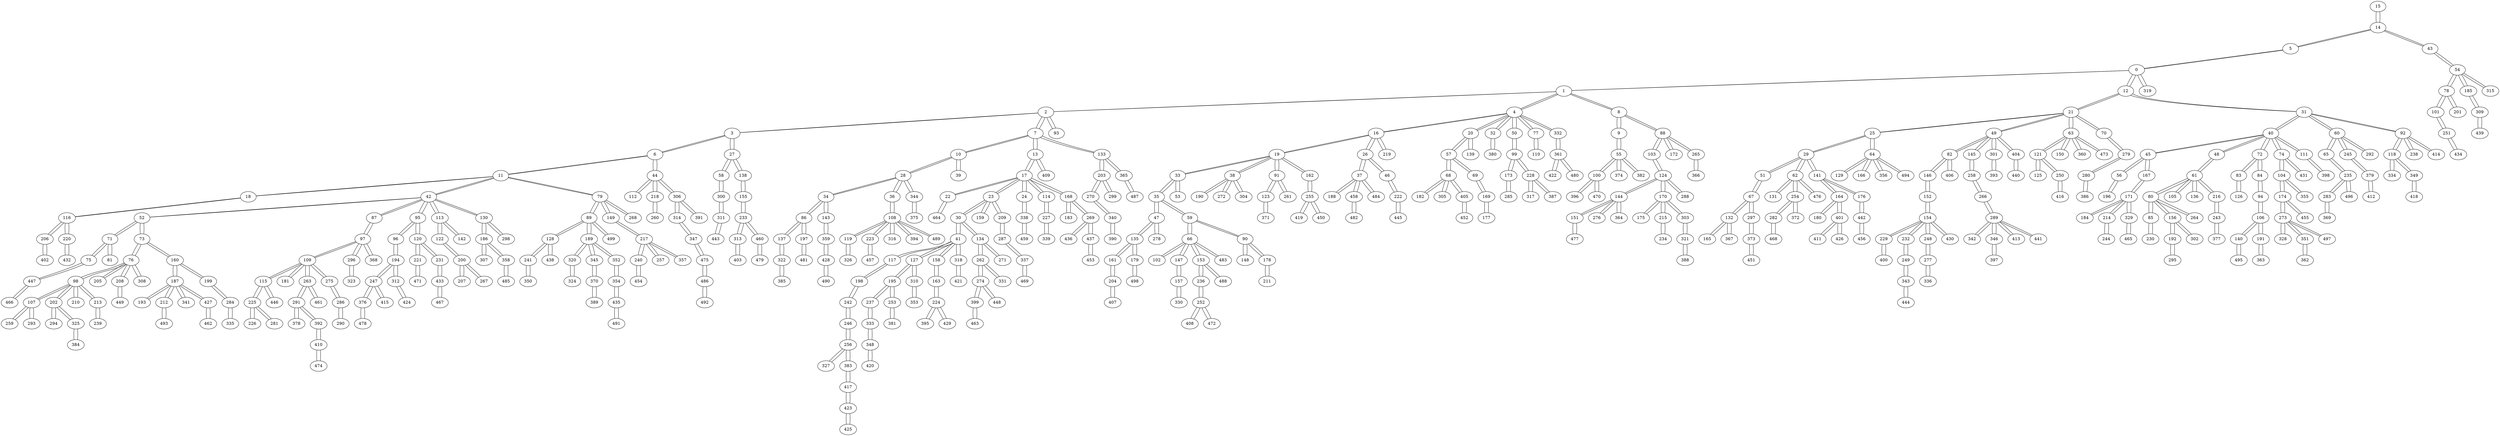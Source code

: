 graph {
15 -- 14
14 -- 15
14 -- 5
14 -- 43
5 -- 14
5 -- 0
0 -- 5
0 -- 1
0 -- 12
0 -- 319
1 -- 0
1 -- 2
1 -- 4
1 -- 8
2 -- 1
2 -- 3
2 -- 7
2 -- 93
3 -- 2
3 -- 6
3 -- 27
6 -- 3
6 -- 11
6 -- 44
11 -- 6
11 -- 18
11 -- 42
11 -- 79
18 -- 11
18 -- 116
116 -- 18
116 -- 206
116 -- 220
206 -- 116
206 -- 402
402 -- 206
220 -- 116
220 -- 432
432 -- 220
42 -- 11
42 -- 52
42 -- 87
42 -- 95
42 -- 113
42 -- 130
52 -- 42
52 -- 71
52 -- 73
71 -- 52
71 -- 75
71 -- 81
75 -- 71
75 -- 447
447 -- 75
447 -- 466
466 -- 447
81 -- 71
73 -- 52
73 -- 76
73 -- 160
76 -- 73
76 -- 98
76 -- 205
76 -- 208
76 -- 308
98 -- 76
98 -- 107
98 -- 202
98 -- 210
98 -- 213
107 -- 98
107 -- 259
107 -- 293
259 -- 107
293 -- 107
202 -- 98
202 -- 294
202 -- 325
294 -- 202
325 -- 202
325 -- 384
384 -- 325
210 -- 98
213 -- 98
213 -- 239
239 -- 213
205 -- 76
208 -- 76
208 -- 449
449 -- 208
308 -- 76
160 -- 73
160 -- 187
160 -- 199
187 -- 160
187 -- 193
187 -- 212
187 -- 341
187 -- 427
193 -- 187
212 -- 187
212 -- 493
493 -- 212
341 -- 187
427 -- 187
427 -- 462
462 -- 427
199 -- 160
199 -- 284
284 -- 199
284 -- 335
335 -- 284
87 -- 42
87 -- 97
97 -- 87
97 -- 109
97 -- 296
97 -- 368
109 -- 97
109 -- 115
109 -- 181
109 -- 263
109 -- 275
115 -- 109
115 -- 225
115 -- 446
225 -- 115
225 -- 226
225 -- 281
226 -- 225
281 -- 225
446 -- 115
181 -- 109
263 -- 109
263 -- 291
263 -- 461
291 -- 263
291 -- 378
291 -- 392
378 -- 291
392 -- 291
392 -- 410
410 -- 392
410 -- 474
474 -- 410
461 -- 263
275 -- 109
275 -- 286
286 -- 275
286 -- 290
290 -- 286
296 -- 97
296 -- 323
323 -- 296
368 -- 97
95 -- 42
95 -- 96
95 -- 120
96 -- 95
96 -- 194
194 -- 96
194 -- 247
194 -- 312
247 -- 194
247 -- 376
247 -- 415
376 -- 247
376 -- 478
478 -- 376
415 -- 247
312 -- 194
312 -- 424
424 -- 312
120 -- 95
120 -- 221
120 -- 231
221 -- 120
221 -- 471
471 -- 221
231 -- 120
231 -- 433
433 -- 231
433 -- 467
467 -- 433
113 -- 42
113 -- 122
113 -- 142
122 -- 113
122 -- 200
200 -- 122
200 -- 207
200 -- 267
207 -- 200
267 -- 200
142 -- 113
130 -- 42
130 -- 186
130 -- 298
186 -- 130
186 -- 307
186 -- 358
307 -- 186
358 -- 186
358 -- 485
485 -- 358
298 -- 130
79 -- 11
79 -- 89
79 -- 149
79 -- 268
89 -- 79
89 -- 128
89 -- 189
89 -- 499
128 -- 89
128 -- 241
128 -- 438
241 -- 128
241 -- 350
350 -- 241
438 -- 128
189 -- 89
189 -- 320
189 -- 345
189 -- 352
320 -- 189
320 -- 324
324 -- 320
345 -- 189
345 -- 370
370 -- 345
370 -- 389
389 -- 370
352 -- 189
352 -- 354
354 -- 352
354 -- 435
435 -- 354
435 -- 491
491 -- 435
499 -- 89
149 -- 79
149 -- 217
217 -- 149
217 -- 240
217 -- 257
217 -- 357
240 -- 217
240 -- 454
454 -- 240
257 -- 217
357 -- 217
268 -- 79
44 -- 6
44 -- 112
44 -- 218
44 -- 306
112 -- 44
218 -- 44
218 -- 260
260 -- 218
306 -- 44
306 -- 314
306 -- 391
314 -- 306
314 -- 347
347 -- 314
347 -- 475
475 -- 347
475 -- 486
486 -- 475
486 -- 492
492 -- 486
391 -- 306
27 -- 3
27 -- 58
27 -- 138
58 -- 27
58 -- 300
300 -- 58
300 -- 311
311 -- 300
311 -- 443
443 -- 311
138 -- 27
138 -- 155
155 -- 138
155 -- 233
233 -- 155
233 -- 313
233 -- 460
313 -- 233
313 -- 403
403 -- 313
460 -- 233
460 -- 479
479 -- 460
7 -- 2
7 -- 10
7 -- 13
7 -- 133
10 -- 7
10 -- 28
10 -- 39
28 -- 10
28 -- 34
28 -- 36
28 -- 344
34 -- 28
34 -- 86
34 -- 143
86 -- 34
86 -- 137
86 -- 197
137 -- 86
137 -- 322
322 -- 137
322 -- 385
385 -- 322
197 -- 86
197 -- 481
481 -- 197
143 -- 34
143 -- 359
359 -- 143
359 -- 428
428 -- 359
428 -- 490
490 -- 428
36 -- 28
36 -- 108
108 -- 36
108 -- 119
108 -- 223
108 -- 316
108 -- 394
108 -- 489
119 -- 108
119 -- 326
326 -- 119
223 -- 108
223 -- 457
457 -- 223
316 -- 108
394 -- 108
489 -- 108
344 -- 28
344 -- 375
375 -- 344
39 -- 10
13 -- 7
13 -- 17
13 -- 409
17 -- 13
17 -- 22
17 -- 23
17 -- 24
17 -- 114
17 -- 168
22 -- 17
22 -- 464
464 -- 22
23 -- 17
23 -- 30
23 -- 159
23 -- 209
30 -- 23
30 -- 41
30 -- 134
41 -- 30
41 -- 117
41 -- 127
41 -- 158
41 -- 318
117 -- 41
117 -- 198
198 -- 117
198 -- 242
242 -- 198
242 -- 246
246 -- 242
246 -- 256
256 -- 246
256 -- 327
256 -- 383
327 -- 256
383 -- 256
383 -- 417
417 -- 383
417 -- 423
423 -- 417
423 -- 425
425 -- 423
127 -- 41
127 -- 195
127 -- 310
195 -- 127
195 -- 237
195 -- 253
237 -- 195
237 -- 333
333 -- 237
333 -- 348
348 -- 333
348 -- 420
420 -- 348
253 -- 195
253 -- 381
381 -- 253
310 -- 127
310 -- 353
353 -- 310
158 -- 41
158 -- 163
163 -- 158
163 -- 224
224 -- 163
224 -- 395
224 -- 429
395 -- 224
429 -- 224
318 -- 41
318 -- 421
421 -- 318
134 -- 30
134 -- 262
134 -- 271
262 -- 134
262 -- 274
262 -- 331
274 -- 262
274 -- 399
274 -- 448
399 -- 274
399 -- 463
463 -- 399
448 -- 274
331 -- 262
271 -- 134
159 -- 23
209 -- 23
209 -- 287
287 -- 209
287 -- 337
337 -- 287
337 -- 469
469 -- 337
24 -- 17
24 -- 338
338 -- 24
338 -- 459
459 -- 338
114 -- 17
114 -- 227
227 -- 114
227 -- 339
339 -- 227
168 -- 17
168 -- 183
168 -- 269
183 -- 168
269 -- 168
269 -- 436
269 -- 437
436 -- 269
437 -- 269
437 -- 453
453 -- 437
409 -- 13
133 -- 7
133 -- 203
133 -- 365
203 -- 133
203 -- 270
203 -- 299
270 -- 203
270 -- 340
340 -- 270
340 -- 390
390 -- 340
299 -- 203
365 -- 133
365 -- 487
487 -- 365
93 -- 2
4 -- 1
4 -- 16
4 -- 20
4 -- 32
4 -- 50
4 -- 77
4 -- 332
16 -- 4
16 -- 19
16 -- 26
16 -- 219
19 -- 16
19 -- 33
19 -- 38
19 -- 91
19 -- 162
33 -- 19
33 -- 35
33 -- 53
35 -- 33
35 -- 47
35 -- 59
47 -- 35
47 -- 135
47 -- 278
135 -- 47
135 -- 161
135 -- 179
161 -- 135
161 -- 204
204 -- 161
204 -- 407
407 -- 204
179 -- 135
179 -- 498
498 -- 179
278 -- 47
59 -- 35
59 -- 66
59 -- 90
66 -- 59
66 -- 102
66 -- 147
66 -- 153
66 -- 483
102 -- 66
147 -- 66
147 -- 157
157 -- 147
157 -- 330
330 -- 157
153 -- 66
153 -- 236
153 -- 488
236 -- 153
236 -- 252
252 -- 236
252 -- 408
252 -- 472
408 -- 252
472 -- 252
488 -- 153
483 -- 66
90 -- 59
90 -- 148
90 -- 178
148 -- 90
178 -- 90
178 -- 211
211 -- 178
53 -- 33
38 -- 19
38 -- 190
38 -- 272
38 -- 304
190 -- 38
272 -- 38
304 -- 38
91 -- 19
91 -- 123
91 -- 261
123 -- 91
123 -- 371
371 -- 123
261 -- 91
162 -- 19
162 -- 255
255 -- 162
255 -- 419
255 -- 450
419 -- 255
450 -- 255
26 -- 16
26 -- 37
26 -- 46
37 -- 26
37 -- 188
37 -- 458
37 -- 484
188 -- 37
458 -- 37
458 -- 482
482 -- 458
484 -- 37
46 -- 26
46 -- 222
222 -- 46
222 -- 445
445 -- 222
219 -- 16
20 -- 4
20 -- 57
20 -- 139
57 -- 20
57 -- 68
57 -- 69
68 -- 57
68 -- 182
68 -- 305
68 -- 405
182 -- 68
305 -- 68
405 -- 68
405 -- 452
452 -- 405
69 -- 57
69 -- 169
169 -- 69
169 -- 177
177 -- 169
139 -- 20
32 -- 4
32 -- 380
380 -- 32
50 -- 4
50 -- 99
99 -- 50
99 -- 173
99 -- 228
173 -- 99
173 -- 285
285 -- 173
228 -- 99
228 -- 317
228 -- 387
317 -- 228
387 -- 228
77 -- 4
77 -- 110
110 -- 77
332 -- 4
332 -- 361
361 -- 332
361 -- 422
361 -- 480
422 -- 361
480 -- 361
8 -- 1
8 -- 9
8 -- 88
9 -- 8
9 -- 55
55 -- 9
55 -- 100
55 -- 374
55 -- 382
100 -- 55
100 -- 396
100 -- 470
396 -- 100
470 -- 100
374 -- 55
382 -- 55
88 -- 8
88 -- 103
88 -- 172
88 -- 265
103 -- 88
103 -- 124
124 -- 103
124 -- 144
124 -- 170
124 -- 288
144 -- 124
144 -- 151
144 -- 276
144 -- 364
151 -- 144
151 -- 477
477 -- 151
276 -- 144
364 -- 144
170 -- 124
170 -- 175
170 -- 215
170 -- 303
175 -- 170
215 -- 170
215 -- 234
234 -- 215
303 -- 170
303 -- 321
321 -- 303
321 -- 388
388 -- 321
288 -- 124
172 -- 88
265 -- 88
265 -- 366
366 -- 265
12 -- 0
12 -- 21
12 -- 31
21 -- 12
21 -- 25
21 -- 49
21 -- 63
21 -- 70
25 -- 21
25 -- 29
25 -- 64
29 -- 25
29 -- 51
29 -- 62
29 -- 141
51 -- 29
51 -- 67
67 -- 51
67 -- 132
67 -- 297
132 -- 67
132 -- 165
132 -- 367
165 -- 132
367 -- 132
297 -- 67
297 -- 373
373 -- 297
373 -- 451
451 -- 373
62 -- 29
62 -- 131
62 -- 254
62 -- 476
131 -- 62
254 -- 62
254 -- 282
254 -- 372
282 -- 254
282 -- 468
468 -- 282
372 -- 254
476 -- 62
141 -- 29
141 -- 164
141 -- 176
164 -- 141
164 -- 180
164 -- 401
180 -- 164
401 -- 164
401 -- 411
401 -- 426
411 -- 401
426 -- 401
176 -- 141
176 -- 442
442 -- 176
442 -- 456
456 -- 442
64 -- 25
64 -- 129
64 -- 166
64 -- 356
64 -- 494
129 -- 64
166 -- 64
356 -- 64
494 -- 64
49 -- 21
49 -- 82
49 -- 145
49 -- 301
49 -- 404
82 -- 49
82 -- 146
82 -- 406
146 -- 82
146 -- 152
152 -- 146
152 -- 154
154 -- 152
154 -- 229
154 -- 232
154 -- 248
154 -- 430
229 -- 154
229 -- 400
400 -- 229
232 -- 154
232 -- 249
249 -- 232
249 -- 343
343 -- 249
343 -- 444
444 -- 343
248 -- 154
248 -- 277
277 -- 248
277 -- 336
336 -- 277
430 -- 154
406 -- 82
145 -- 49
145 -- 258
258 -- 145
258 -- 266
266 -- 258
266 -- 289
289 -- 266
289 -- 342
289 -- 346
289 -- 413
289 -- 441
342 -- 289
346 -- 289
346 -- 397
397 -- 346
413 -- 289
441 -- 289
301 -- 49
301 -- 393
393 -- 301
404 -- 49
404 -- 440
440 -- 404
63 -- 21
63 -- 121
63 -- 150
63 -- 360
63 -- 473
121 -- 63
121 -- 125
121 -- 250
125 -- 121
250 -- 121
250 -- 416
416 -- 250
150 -- 63
360 -- 63
473 -- 63
70 -- 21
70 -- 279
279 -- 70
279 -- 280
280 -- 279
280 -- 386
386 -- 280
31 -- 12
31 -- 40
31 -- 60
31 -- 92
40 -- 31
40 -- 45
40 -- 48
40 -- 72
40 -- 74
40 -- 111
45 -- 40
45 -- 56
45 -- 167
56 -- 45
56 -- 196
196 -- 56
167 -- 45
167 -- 171
171 -- 167
171 -- 184
171 -- 214
171 -- 329
184 -- 171
214 -- 171
214 -- 244
244 -- 214
329 -- 171
329 -- 465
465 -- 329
48 -- 40
48 -- 61
61 -- 48
61 -- 80
61 -- 105
61 -- 136
61 -- 216
80 -- 61
80 -- 85
80 -- 156
80 -- 264
85 -- 80
85 -- 230
230 -- 85
156 -- 80
156 -- 192
156 -- 302
192 -- 156
192 -- 295
295 -- 192
302 -- 156
264 -- 80
105 -- 61
136 -- 61
216 -- 61
216 -- 243
243 -- 216
243 -- 377
377 -- 243
72 -- 40
72 -- 83
72 -- 84
83 -- 72
83 -- 126
126 -- 83
84 -- 72
84 -- 94
94 -- 84
94 -- 106
106 -- 94
106 -- 140
106 -- 191
140 -- 106
140 -- 495
495 -- 140
191 -- 106
191 -- 363
363 -- 191
74 -- 40
74 -- 104
74 -- 431
104 -- 74
104 -- 174
104 -- 355
174 -- 104
174 -- 273
174 -- 455
273 -- 174
273 -- 328
273 -- 351
273 -- 497
328 -- 273
351 -- 273
351 -- 362
362 -- 351
497 -- 273
455 -- 174
355 -- 104
431 -- 74
111 -- 40
111 -- 398
398 -- 111
60 -- 31
60 -- 65
60 -- 245
60 -- 292
65 -- 60
65 -- 235
235 -- 65
235 -- 283
235 -- 496
283 -- 235
283 -- 369
369 -- 283
496 -- 235
245 -- 60
245 -- 379
379 -- 245
379 -- 412
412 -- 379
292 -- 60
92 -- 31
92 -- 118
92 -- 238
92 -- 414
118 -- 92
118 -- 334
118 -- 349
334 -- 118
349 -- 118
349 -- 418
418 -- 349
238 -- 92
414 -- 92
319 -- 0
43 -- 14
43 -- 54
54 -- 43
54 -- 78
54 -- 185
54 -- 315
78 -- 54
78 -- 101
78 -- 201
101 -- 78
101 -- 251
251 -- 101
251 -- 434
434 -- 251
201 -- 78
185 -- 54
185 -- 309
309 -- 185
309 -- 439
439 -- 309
315 -- 54
}
